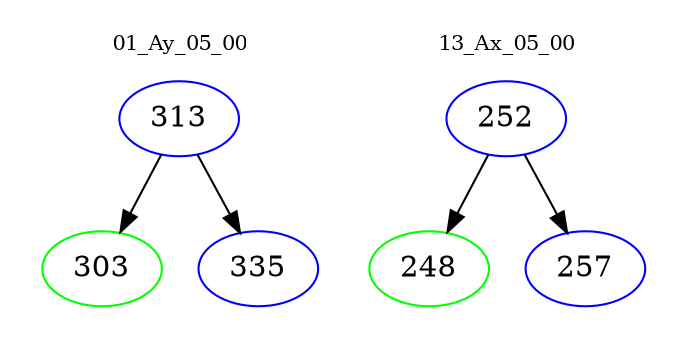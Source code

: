 digraph{
subgraph cluster_0 {
color = white
label = "01_Ay_05_00";
fontsize=10;
T0_313 [label="313", color="blue"]
T0_313 -> T0_303 [color="black"]
T0_303 [label="303", color="green"]
T0_313 -> T0_335 [color="black"]
T0_335 [label="335", color="blue"]
}
subgraph cluster_1 {
color = white
label = "13_Ax_05_00";
fontsize=10;
T1_252 [label="252", color="blue"]
T1_252 -> T1_248 [color="black"]
T1_248 [label="248", color="green"]
T1_252 -> T1_257 [color="black"]
T1_257 [label="257", color="blue"]
}
}
